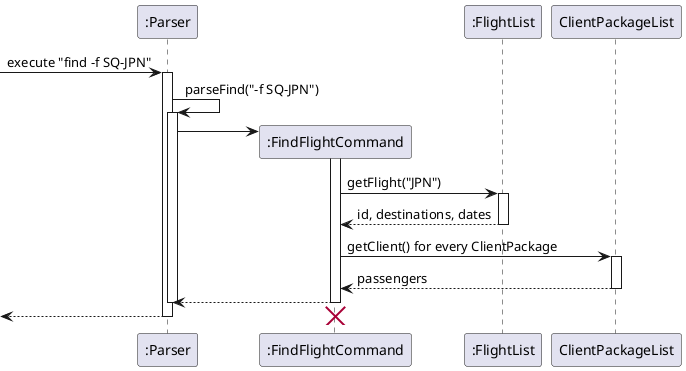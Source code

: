 @startuml

participant ":Parser" as Parser
participant ":FindFlightCommand" as FFC
participant ":FlightList" as FlightList
participant "ClientPackageList" as ClientPackageList



-> Parser: execute "find -f SQ-JPN"
activate Parser
Parser -> Parser : parseFind("-f SQ-JPN")
activate Parser

create FFC
Parser -> FFC
activate FFC

FFC -> FlightList : getFlight("JPN")
activate FlightList
FlightList --> FFC : id, destinations, dates
deactivate FlightList

FFC -> ClientPackageList : getClient() for every ClientPackage
activate ClientPackageList
ClientPackageList --> FFC : passengers
deactivate ClientPackageList

FFC --> Parser
deactivate Parser
deactivate FFC
<-- Parser
deactivate Parser
destroy FFC

@enduml